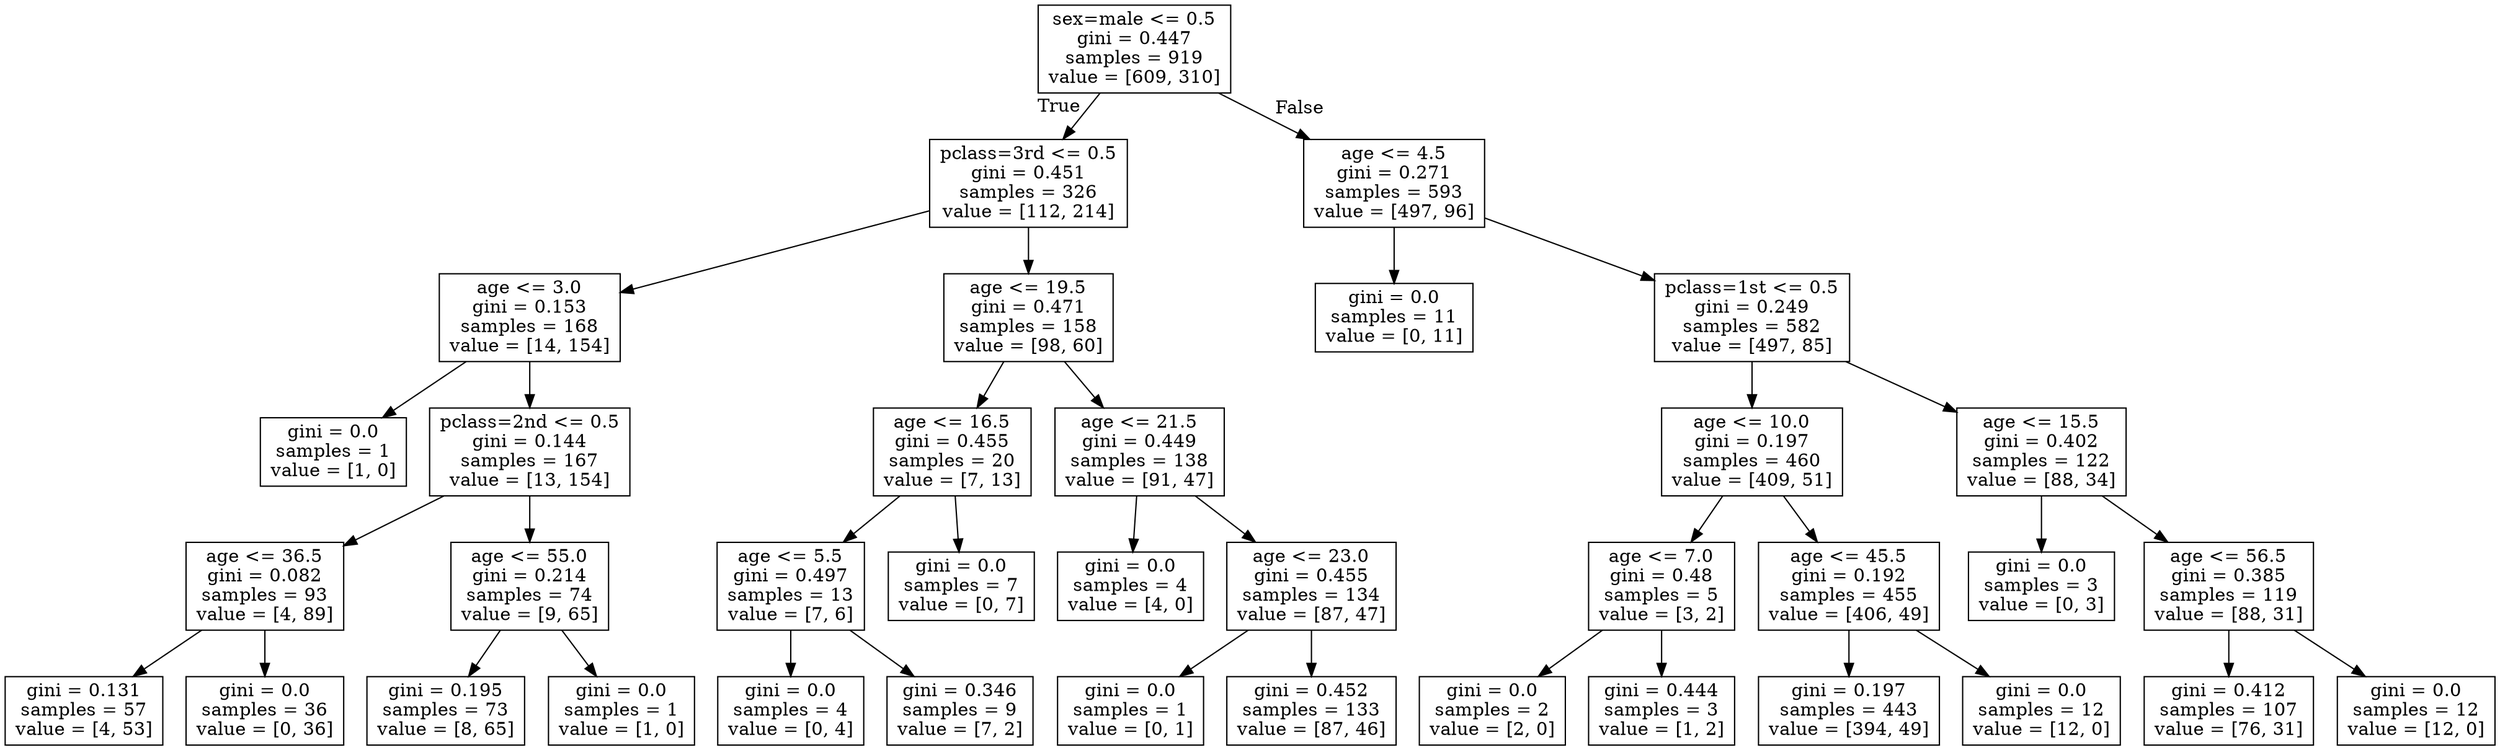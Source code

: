 digraph Tree {
node [shape=box] ;
0 [label="sex=male <= 0.5\ngini = 0.447\nsamples = 919\nvalue = [609, 310]"] ;
1 [label="pclass=3rd <= 0.5\ngini = 0.451\nsamples = 326\nvalue = [112, 214]"] ;
0 -> 1 [labeldistance=2.5, labelangle=45, headlabel="True"] ;
2 [label="age <= 3.0\ngini = 0.153\nsamples = 168\nvalue = [14, 154]"] ;
1 -> 2 ;
3 [label="gini = 0.0\nsamples = 1\nvalue = [1, 0]"] ;
2 -> 3 ;
4 [label="pclass=2nd <= 0.5\ngini = 0.144\nsamples = 167\nvalue = [13, 154]"] ;
2 -> 4 ;
5 [label="age <= 36.5\ngini = 0.082\nsamples = 93\nvalue = [4, 89]"] ;
4 -> 5 ;
6 [label="gini = 0.131\nsamples = 57\nvalue = [4, 53]"] ;
5 -> 6 ;
7 [label="gini = 0.0\nsamples = 36\nvalue = [0, 36]"] ;
5 -> 7 ;
8 [label="age <= 55.0\ngini = 0.214\nsamples = 74\nvalue = [9, 65]"] ;
4 -> 8 ;
9 [label="gini = 0.195\nsamples = 73\nvalue = [8, 65]"] ;
8 -> 9 ;
10 [label="gini = 0.0\nsamples = 1\nvalue = [1, 0]"] ;
8 -> 10 ;
11 [label="age <= 19.5\ngini = 0.471\nsamples = 158\nvalue = [98, 60]"] ;
1 -> 11 ;
12 [label="age <= 16.5\ngini = 0.455\nsamples = 20\nvalue = [7, 13]"] ;
11 -> 12 ;
13 [label="age <= 5.5\ngini = 0.497\nsamples = 13\nvalue = [7, 6]"] ;
12 -> 13 ;
14 [label="gini = 0.0\nsamples = 4\nvalue = [0, 4]"] ;
13 -> 14 ;
15 [label="gini = 0.346\nsamples = 9\nvalue = [7, 2]"] ;
13 -> 15 ;
16 [label="gini = 0.0\nsamples = 7\nvalue = [0, 7]"] ;
12 -> 16 ;
17 [label="age <= 21.5\ngini = 0.449\nsamples = 138\nvalue = [91, 47]"] ;
11 -> 17 ;
18 [label="gini = 0.0\nsamples = 4\nvalue = [4, 0]"] ;
17 -> 18 ;
19 [label="age <= 23.0\ngini = 0.455\nsamples = 134\nvalue = [87, 47]"] ;
17 -> 19 ;
20 [label="gini = 0.0\nsamples = 1\nvalue = [0, 1]"] ;
19 -> 20 ;
21 [label="gini = 0.452\nsamples = 133\nvalue = [87, 46]"] ;
19 -> 21 ;
22 [label="age <= 4.5\ngini = 0.271\nsamples = 593\nvalue = [497, 96]"] ;
0 -> 22 [labeldistance=2.5, labelangle=-45, headlabel="False"] ;
23 [label="gini = 0.0\nsamples = 11\nvalue = [0, 11]"] ;
22 -> 23 ;
24 [label="pclass=1st <= 0.5\ngini = 0.249\nsamples = 582\nvalue = [497, 85]"] ;
22 -> 24 ;
25 [label="age <= 10.0\ngini = 0.197\nsamples = 460\nvalue = [409, 51]"] ;
24 -> 25 ;
26 [label="age <= 7.0\ngini = 0.48\nsamples = 5\nvalue = [3, 2]"] ;
25 -> 26 ;
27 [label="gini = 0.0\nsamples = 2\nvalue = [2, 0]"] ;
26 -> 27 ;
28 [label="gini = 0.444\nsamples = 3\nvalue = [1, 2]"] ;
26 -> 28 ;
29 [label="age <= 45.5\ngini = 0.192\nsamples = 455\nvalue = [406, 49]"] ;
25 -> 29 ;
30 [label="gini = 0.197\nsamples = 443\nvalue = [394, 49]"] ;
29 -> 30 ;
31 [label="gini = 0.0\nsamples = 12\nvalue = [12, 0]"] ;
29 -> 31 ;
32 [label="age <= 15.5\ngini = 0.402\nsamples = 122\nvalue = [88, 34]"] ;
24 -> 32 ;
33 [label="gini = 0.0\nsamples = 3\nvalue = [0, 3]"] ;
32 -> 33 ;
34 [label="age <= 56.5\ngini = 0.385\nsamples = 119\nvalue = [88, 31]"] ;
32 -> 34 ;
35 [label="gini = 0.412\nsamples = 107\nvalue = [76, 31]"] ;
34 -> 35 ;
36 [label="gini = 0.0\nsamples = 12\nvalue = [12, 0]"] ;
34 -> 36 ;
}